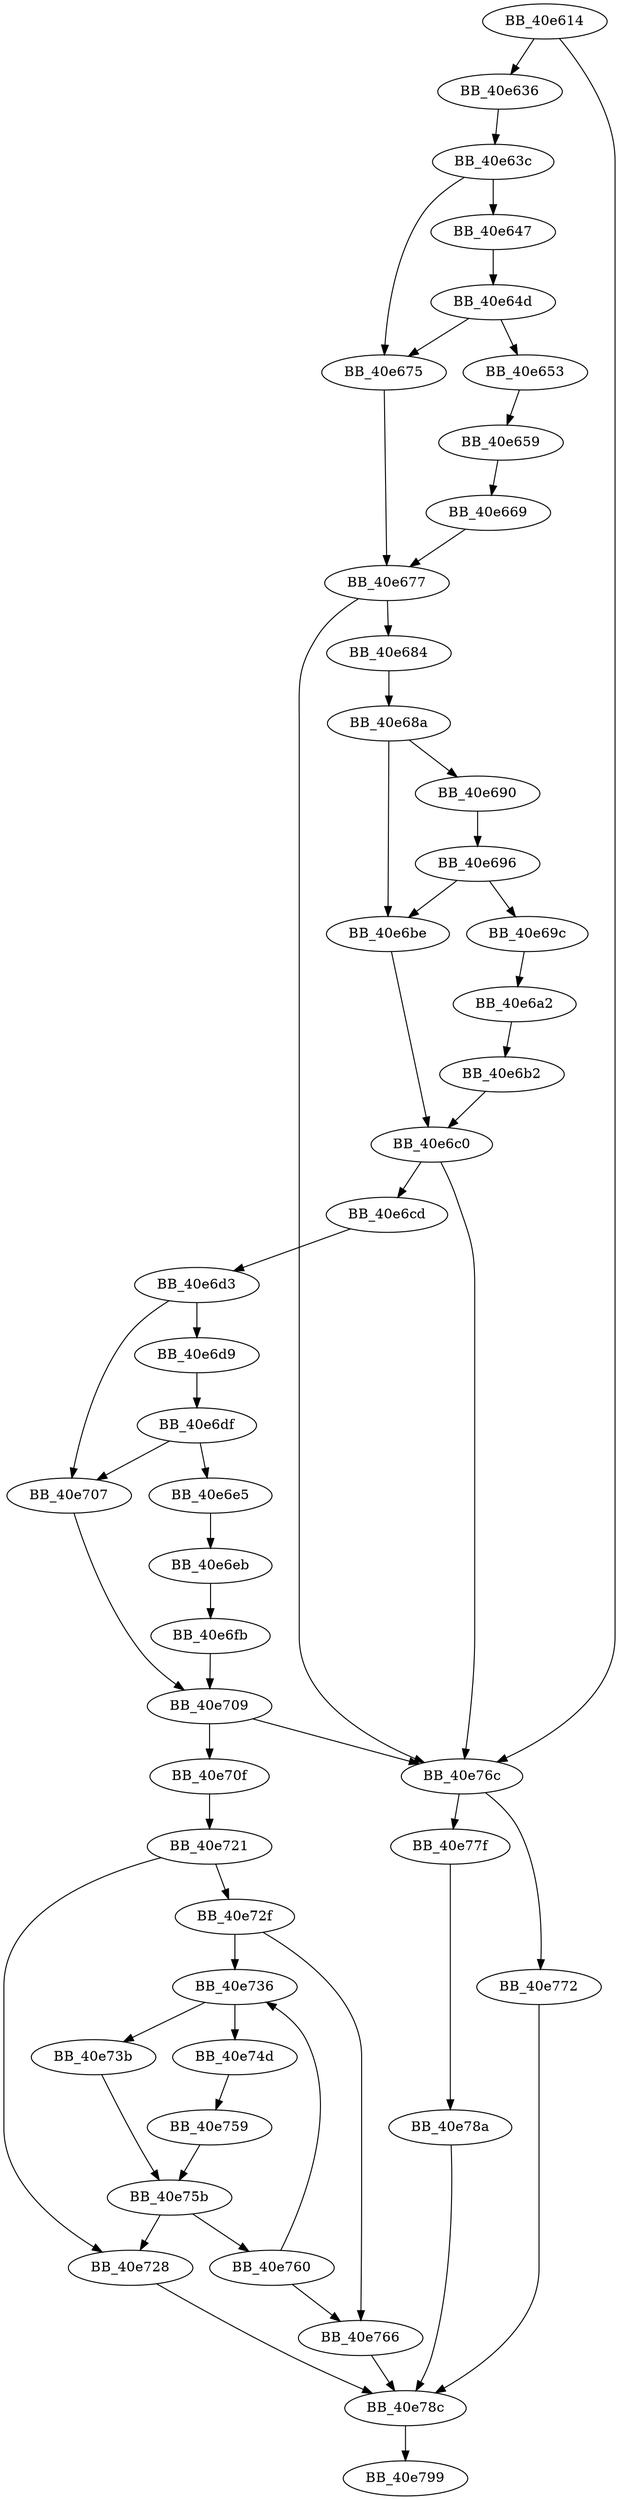 DiGraph __fputwc_nolock{
BB_40e614->BB_40e636
BB_40e614->BB_40e76c
BB_40e636->BB_40e63c
BB_40e63c->BB_40e647
BB_40e63c->BB_40e675
BB_40e647->BB_40e64d
BB_40e64d->BB_40e653
BB_40e64d->BB_40e675
BB_40e653->BB_40e659
BB_40e659->BB_40e669
BB_40e669->BB_40e677
BB_40e675->BB_40e677
BB_40e677->BB_40e684
BB_40e677->BB_40e76c
BB_40e684->BB_40e68a
BB_40e68a->BB_40e690
BB_40e68a->BB_40e6be
BB_40e690->BB_40e696
BB_40e696->BB_40e69c
BB_40e696->BB_40e6be
BB_40e69c->BB_40e6a2
BB_40e6a2->BB_40e6b2
BB_40e6b2->BB_40e6c0
BB_40e6be->BB_40e6c0
BB_40e6c0->BB_40e6cd
BB_40e6c0->BB_40e76c
BB_40e6cd->BB_40e6d3
BB_40e6d3->BB_40e6d9
BB_40e6d3->BB_40e707
BB_40e6d9->BB_40e6df
BB_40e6df->BB_40e6e5
BB_40e6df->BB_40e707
BB_40e6e5->BB_40e6eb
BB_40e6eb->BB_40e6fb
BB_40e6fb->BB_40e709
BB_40e707->BB_40e709
BB_40e709->BB_40e70f
BB_40e709->BB_40e76c
BB_40e70f->BB_40e721
BB_40e721->BB_40e728
BB_40e721->BB_40e72f
BB_40e728->BB_40e78c
BB_40e72f->BB_40e736
BB_40e72f->BB_40e766
BB_40e736->BB_40e73b
BB_40e736->BB_40e74d
BB_40e73b->BB_40e75b
BB_40e74d->BB_40e759
BB_40e759->BB_40e75b
BB_40e75b->BB_40e728
BB_40e75b->BB_40e760
BB_40e760->BB_40e736
BB_40e760->BB_40e766
BB_40e766->BB_40e78c
BB_40e76c->BB_40e772
BB_40e76c->BB_40e77f
BB_40e772->BB_40e78c
BB_40e77f->BB_40e78a
BB_40e78a->BB_40e78c
BB_40e78c->BB_40e799
}
